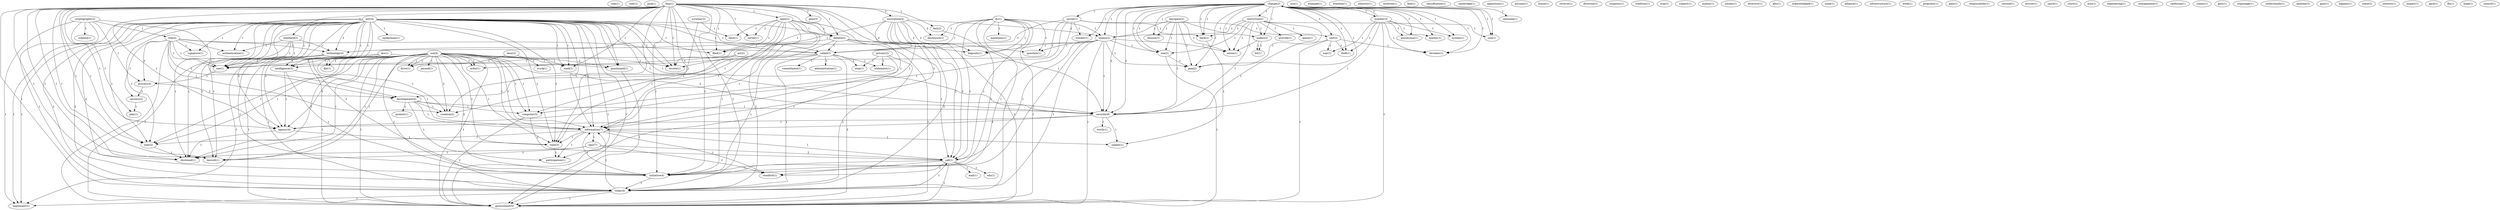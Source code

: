 digraph G {
  com [ label="com(1)" ];
  vnet [ label="vnet(1)" ];
  pick [ label="pick(1)" ];
  foia [ label="foia(1)" ];
  plan [ label="plan(3)" ];
  standard [ label="standard(2)" ];
  encryption [ label="encryption(4)" ];
  open [ label="open(2)" ];
  series [ label="series(1)" ];
  fact [ label="fact(2)" ];
  debate [ label="debate(2)" ];
  filed [ label="filed(1)" ];
  sued [ label="sued(1)" ];
  review [ label="review(1)" ];
  initiative [ label="initiative(4)" ];
  today [ label="today(4)" ];
  agency [ label="agency(4)" ];
  information [ label="information(7)" ];
  year [ label="year(2)" ];
  time [ label="time(3)" ];
  disclosed [ label="disclosed(1)" ];
  lawsuit [ label="lawsuit(1)" ];
  keyspace [ label="keyspace(2)" ];
  illusion [ label="illusion(1)" ];
  makes [ label="makes(2)" ];
  seems [ label="seems(2)" ];
  sense [ label="sense(1)" ];
  security [ label="security(9)" ];
  one [ label="one(2)" ];
  goal [ label="goal(2)" ];
  nra [ label="nra(1)" ];
  change [ label="change(1)" ];
  number [ label="number(3)" ];
  master [ label="master(1)" ];
  secret [ label="secret(1)" ];
  rationale [ label="rationale(1)" ];
  possession [ label="possession(1)" ];
  system [ label="system(1)" ];
  restriction [ label="restriction(2)" ];
  unit [ label="unit(2)" ];
  theft [ label="theft(1)" ];
  wonder [ label="wonder(1)" ];
  obviates [ label="obviates(1)" ];
  size [ label="size(1)" ];
  back [ label="back(2)" ];
  example [ label="example(1)" ];
  freedom [ label="freedom(1)" ];
  use [ label="use(1)" ];
  technology [ label="technology(4)" ];
  authentication [ label="authentication(1)" ];
  use [ label="use(1)" ];
  government [ label="government(5)" ];
  industry [ label="industry(1)" ];
  scrutiny [ label="scrutiny(2)" ];
  limit [ label="limit(1)" ];
  creation [ label="creation(2)" ];
  change [ label="change(2)" ];
  way [ label="way(1)" ];
  institute [ label="institute(1)" ];
  cryptography [ label="cryptography(2)" ];
  role [ label="role(4)" ];
  scheme [ label="scheme(1)" ];
  process [ label="process(4)" ];
  play [ label="play(1)" ];
  development [ label="development(4)" ];
  implement [ label="implement(1)" ];
  disclosure [ label="disclosure(1)" ];
  call [ label="call(1)" ];
  question [ label="question(1)" ];
  called [ label="called(1)" ];
  bogosity [ label="bogosity(1)" ];
  call [ label="call(1)" ];
  dc [ label="dc(1)" ];
  maintains [ label="maintains(1)" ];
  feel [ label="feel(1)" ];
  classification [ label="classification(1)" ];
  signature [ label="signature(1)" ];
  secrecy [ label="secrecy(2)" ];
  cambridge [ label="cambridge(1)" ];
  opposition [ label="opposition(1)" ];
  intelligence [ label="intelligence(2)" ];
  assume [ label="assume(1)" ];
  house [ label="house(1)" ];
  reverse [ label="reverse(1)" ];
  direction [ label="direction(1)" ];
  congress [ label="congress(1)" ];
  door [ label="door(2)" ];
  truck [ label="truck(1)" ];
  drive [ label="drive(1)" ];
  tradition [ label="tradition(1)" ];
  trap [ label="trap(1)" ];
  computer [ label="computer(5)" ];
  subject [ label="subject(1)" ];
  matter [ label="matter(1)" ];
  privacy [ label="privacy(2)" ];
  step [ label="step(1)" ];
  statement [ label="statement(1)" ];
  participation [ label="participation(1)" ];
  society [ label="society(1)" ];
  directive [ label="directive(1)" ];
  provide [ label="provide(1)" ];
  space [ label="space(1)" ];
  mail [ label="mail(1)" ];
  edu [ label="edu(1)" ];
  stanford [ label="stanford(1)" ];
  alto [ label="alto(1)" ];
  acknowledged [ label="acknowledged(1)" ];
  none [ label="none(1)" ];
  alliance [ label="alliance(1)" ];
  bit [ label="bit(1)" ];
  bit [ label="bit(1)" ];
  infrastructure [ label="infrastructure(1)" ];
  nist [ label="nist(1)" ];
  spokesman [ label="spokesman(1)" ];
  questioned [ label="questioned(1)" ];
  week [ label="week(1)" ];
  propriety [ label="propriety(1)" ];
  palo [ label="palo(1)" ];
  responsibility [ label="responsibility(1)" ];
  counsel [ label="counsel(1)" ];
  escrow [ label="escrow(1)" ];
  spirit [ label="spirit(1)" ];
  court [ label="court(1)" ];
  aclu [ label="aclu(1)" ];
  protect [ label="protect(1)" ];
  engineering [ label="engineering(1)" ];
  management [ label="management(1)" ];
  california [ label="california(1)" ];
  comes [ label="comes(1)" ];
  nist [ label="nist(4)" ];
  gets [ label="gets(1)" ];
  commitment [ label="commitment(1)" ];
  administration [ label="administration(1)" ];
  espionage [ label="espionage(1)" ];
  understands [ label="understands(1)" ];
  dss [ label="dss(1)" ];
  file [ label="file(1)" ];
  nsa [ label="nsa(1)" ];
  passed [ label="passed(1)" ];
  order [ label="order(1)" ];
  foia [ label="foia(1)" ];
  ameline [ label="ameline(3)" ];
  gain [ label="gain(1)" ];
  happen [ label="happen(1)" ];
  napkin [ label="napkin(1)" ];
  come [ label="come(2)" ];
  interest [ label="interest(1)" ];
  worth [ label="worth(1)" ];
  impact [ label="impact(1)" ];
  nsa [ label="nsa(4)" ];
  april [ label="april(1)" ];
  cpsr [ label="cpsr(7)" ];
  act [ label="act(2)" ];
  fbi [ label="fbi(1)" ];
  hope [ label="hope(1)" ];
  council [ label="council(1)" ];
  foia -> plan [ label="1" ];
  foia -> standard [ label="1" ];
  foia -> encryption [ label="1" ];
  foia -> open [ label="1" ];
  foia -> series [ label="1" ];
  foia -> fact [ label="1" ];
  foia -> debate [ label="1" ];
  foia -> filed [ label="1" ];
  foia -> sued [ label="1" ];
  foia -> review [ label="1" ];
  foia -> initiative [ label="1" ];
  foia -> today [ label="1" ];
  foia -> agency [ label="1" ];
  foia -> information [ label="1" ];
  foia -> year [ label="1" ];
  foia -> time [ label="1" ];
  foia -> disclosed [ label="1" ];
  foia -> lawsuit [ label="1" ];
  keyspace -> illusion [ label="1" ];
  keyspace -> makes [ label="1" ];
  keyspace -> seems [ label="1" ];
  keyspace -> sense [ label="1" ];
  keyspace -> security [ label="1" ];
  keyspace -> one [ label="1" ];
  keyspace -> goal [ label="1" ];
  change -> number [ label="1" ];
  change -> master [ label="1" ];
  change -> secret [ label="1" ];
  change -> rationale [ label="1" ];
  change -> illusion [ label="1" ];
  change -> possession [ label="1" ];
  change -> system [ label="1" ];
  change -> restriction [ label="1" ];
  change -> unit [ label="1" ];
  change -> theft [ label="1" ];
  change -> makes [ label="1" ];
  change -> seems [ label="1" ];
  change -> sense [ label="1" ];
  change -> wonder [ label="1" ];
  change -> obviates [ label="1" ];
  change -> size [ label="1" ];
  change -> back [ label="1" ];
  change -> security [ label="2" ];
  change -> one [ label="1" ];
  change -> goal [ label="1" ];
  standard -> use [ label="1" ];
  standard -> technology [ label="1" ];
  standard -> authentication [ label="1" ];
  standard -> use [ label="1" ];
  standard -> government [ label="1" ];
  scrutiny -> limit [ label="1" ];
  scrutiny -> creation [ label="1" ];
  number -> master [ label="1" ];
  number -> possession [ label="1" ];
  number -> system [ label="1" ];
  number -> theft [ label="1" ];
  number -> change [ label="1" ];
  number -> obviates [ label="1" ];
  number -> security [ label="1" ];
  number -> way [ label="1" ];
  number -> government [ label="1" ];
  cryptography -> role [ label="1" ];
  cryptography -> scheme [ label="1" ];
  cryptography -> process [ label="1" ];
  cryptography -> play [ label="1" ];
  cryptography -> development [ label="1" ];
  cryptography -> today [ label="1" ];
  cryptography -> implement [ label="1" ];
  encryption -> disclosure [ label="2" ];
  encryption -> call [ label="2" ];
  encryption -> seems [ label="2" ];
  encryption -> question [ label="2" ];
  encryption -> technology [ label="1" ];
  encryption -> called [ label="2" ];
  encryption -> bogosity [ label="2" ];
  encryption -> today [ label="2" ];
  encryption -> government [ label="2" ];
  encryption -> call [ label="2" ];
  dc -> disclosure [ label="1" ];
  dc -> call [ label="1" ];
  dc -> seems [ label="1" ];
  dc -> question [ label="1" ];
  dc -> called [ label="1" ];
  dc -> bogosity [ label="1" ];
  dc -> initiative [ label="1" ];
  dc -> today [ label="1" ];
  dc -> government [ label="1" ];
  dc -> maintains [ label="1" ];
  dc -> call [ label="1" ];
  role -> use [ label="1" ];
  role -> process [ label="2" ];
  role -> technology [ label="1" ];
  role -> signature [ label="1" ];
  role -> secrecy [ label="1" ];
  role -> development [ label="2" ];
  role -> authentication [ label="1" ];
  role -> called [ label="1" ];
  role -> use [ label="1" ];
  role -> creation [ label="1" ];
  role -> government [ label="1" ];
  secret -> unit [ label="1" ];
  secret -> technology [ label="1" ];
  secret -> wonder [ label="1" ];
  secret -> intelligence [ label="1" ];
  secret -> back [ label="1" ];
  secret -> initiative [ label="1" ];
  secret -> agency [ label="1" ];
  use -> process [ label="1" ];
  door -> truck [ label="1" ];
  door -> drive [ label="1" ];
  open -> series [ label="1" ];
  open -> limit [ label="1" ];
  open -> debate [ label="1" ];
  open -> development [ label="1" ];
  open -> filed [ label="1" ];
  open -> review [ label="1" ];
  open -> creation [ label="1" ];
  open -> initiative [ label="1" ];
  open -> today [ label="1" ];
  open -> information [ label="1" ];
  open -> computer [ label="1" ];
  privacy -> step [ label="1" ];
  privacy -> statement [ label="1" ];
  privacy -> today [ label="1" ];
  privacy -> participation [ label="1" ];
  fact -> security [ label="1" ];
  restriction -> makes [ label="1" ];
  restriction -> seems [ label="1" ];
  restriction -> sense [ label="1" ];
  restriction -> provide [ label="1" ];
  restriction -> size [ label="1" ];
  restriction -> back [ label="1" ];
  restriction -> security [ label="1" ];
  restriction -> space [ label="1" ];
  restriction -> one [ label="1" ];
  restriction -> goal [ label="1" ];
  call -> mail [ label="1" ];
  call -> edu [ label="1" ];
  call -> initiative [ label="1" ];
  call -> government [ label="1" ];
  call -> stanford [ label="1" ];
  unit -> theft [ label="1" ];
  unit -> obviates [ label="1" ];
  unit -> security [ label="1" ];
  unit -> way [ label="1" ];
  unit -> government [ label="1" ];
  process -> secrecy [ label="2" ];
  process -> development [ label="2" ];
  makes -> sense [ label="1" ];
  makes -> bit [ label="1" ];
  makes -> bit [ label="1" ];
  seems -> sense [ label="1" ];
  seems -> question [ label="1" ];
  seems -> called [ label="1" ];
  seems -> bogosity [ label="1" ];
  seems -> initiative [ label="1" ];
  seems -> today [ label="1" ];
  seems -> security [ label="1" ];
  seems -> one [ label="1" ];
  seems -> government [ label="1" ];
  seems -> call [ label="1" ];
  seems -> goal [ label="1" ];
  nist -> technology [ label="2" ];
  nist -> spokesman [ label="1" ];
  nist -> signature [ label="1" ];
  nist -> debate [ label="1" ];
  nist -> filed [ label="1" ];
  nist -> authentication [ label="1" ];
  nist -> called [ label="1" ];
  nist -> sued [ label="1" ];
  nist -> intelligence [ label="1" ];
  nist -> use [ label="1" ];
  nist -> questioned [ label="1" ];
  nist -> review [ label="1" ];
  nist -> initiative [ label="2" ];
  nist -> today [ label="2" ];
  nist -> security [ label="1" ];
  nist -> agency [ label="2" ];
  nist -> information [ label="1" ];
  nist -> year [ label="1" ];
  nist -> government [ label="1" ];
  nist -> time [ label="1" ];
  nist -> implement [ label="1" ];
  nist -> disclosed [ label="1" ];
  nist -> lawsuit [ label="1" ];
  technology -> use [ label="1" ];
  technology -> initiative [ label="1" ];
  technology -> today [ label="1" ];
  technology -> government [ label="1" ];
  technology -> implement [ label="1" ];
  secrecy -> play [ label="1" ];
  debate -> filed [ label="1" ];
  debate -> called [ label="1" ];
  debate -> bogosity [ label="1" ];
  debate -> information [ label="1" ];
  debate -> government [ label="1" ];
  debate -> call [ label="1" ];
  development -> creation [ label="1" ];
  development -> security [ label="1" ];
  development -> protect [ label="1" ];
  development -> information [ label="1" ];
  development -> computer [ label="1" ];
  development -> participation [ label="1" ];
  change -> obviates [ label="1" ];
  change -> size [ label="1" ];
  change -> back [ label="1" ];
  change -> security [ label="2" ];
  change -> one [ label="1" ];
  change -> goal [ label="1" ];
  nist -> called [ label="1" ];
  nist -> sued [ label="1" ];
  nist -> intelligence [ label="1" ];
  nist -> use [ label="1" ];
  nist -> questioned [ label="1" ];
  nist -> review [ label="1" ];
  nist -> initiative [ label="2" ];
  nist -> today [ label="2" ];
  nist -> security [ label="1" ];
  nist -> agency [ label="2" ];
  nist -> information [ label="1" ];
  nist -> year [ label="1" ];
  nist -> government [ label="1" ];
  nist -> time [ label="1" ];
  nist -> implement [ label="1" ];
  nist -> disclosed [ label="1" ];
  nist -> lawsuit [ label="1" ];
  called -> step [ label="1" ];
  called -> commitment [ label="1" ];
  called -> statement [ label="1" ];
  called -> use [ label="1" ];
  called -> initiative [ label="1" ];
  called -> today [ label="1" ];
  called -> administration [ label="1" ];
  called -> government [ label="2" ];
  dss -> file [ label="1" ];
  dss -> use [ label="1" ];
  dss -> questioned [ label="1" ];
  dss -> creation [ label="1" ];
  dss -> government [ label="1" ];
  nsa -> sued [ label="1" ];
  nsa -> file [ label="1" ];
  nsa -> intelligence [ label="1" ];
  nsa -> use [ label="1" ];
  nsa -> questioned [ label="2" ];
  nsa -> passed [ label="1" ];
  nsa -> review [ label="1" ];
  nsa -> creation [ label="2" ];
  nsa -> initiative [ label="2" ];
  nsa -> today [ label="1" ];
  nsa -> security [ label="2" ];
  nsa -> agency [ label="3" ];
  nsa -> information [ label="1" ];
  nsa -> year [ label="1" ];
  nsa -> computer [ label="1" ];
  nsa -> order [ label="1" ];
  nsa -> government [ label="1" ];
  nsa -> drive [ label="1" ];
  nsa -> time [ label="1" ];
  nsa -> disclosed [ label="1" ];
  nsa -> lawsuit [ label="1" ];
  foia -> review [ label="1" ];
  foia -> initiative [ label="1" ];
  foia -> today [ label="1" ];
  foia -> agency [ label="1" ];
  foia -> information [ label="1" ];
  foia -> year [ label="1" ];
  foia -> time [ label="1" ];
  foia -> disclosed [ label="1" ];
  foia -> lawsuit [ label="1" ];
  intelligence -> initiative [ label="1" ];
  intelligence -> agency [ label="1" ];
  intelligence -> information [ label="1" ];
  questioned -> government [ label="1" ];
  back -> napkin [ label="1" ];
  initiative -> today [ label="1" ];
  initiative -> information [ label="1" ];
  today -> information [ label="1" ];
  today -> government [ label="1" ];
  today -> implement [ label="1" ];
  today -> call [ label="1" ];
  security -> agency [ label="1" ];
  security -> worth [ label="1" ];
  security -> information [ label="2" ];
  security -> napkin [ label="1" ];
  agency -> time [ label="1" ];
  agency -> disclosed [ label="1" ];
  nsa -> information [ label="1" ];
  nsa -> year [ label="1" ];
  nsa -> computer [ label="1" ];
  nsa -> order [ label="1" ];
  nsa -> government [ label="1" ];
  nsa -> drive [ label="1" ];
  nsa -> time [ label="1" ];
  nsa -> disclosed [ label="1" ];
  nsa -> lawsuit [ label="1" ];
  information -> year [ label="1" ];
  information -> time [ label="1" ];
  information -> cpsr [ label="1" ];
  information -> participation [ label="1" ];
  information -> napkin [ label="1" ];
  information -> call [ label="1" ];
  information -> stanford [ label="1" ];
  one -> government [ label="1" ];
  one -> goal [ label="1" ];
  act -> computer [ label="1" ];
  act -> order [ label="1" ];
  year -> disclosed [ label="1" ];
  computer -> government [ label="2" ];
  computer -> call [ label="2" ];
  time -> participation [ label="1" ];
  cpsr -> disclosed [ label="1" ];
  cpsr -> call [ label="2" ];
  cpsr -> lawsuit [ label="1" ];
  cpsr -> stanford [ label="2" ];
  call -> stanford [ label="1" ];
}
